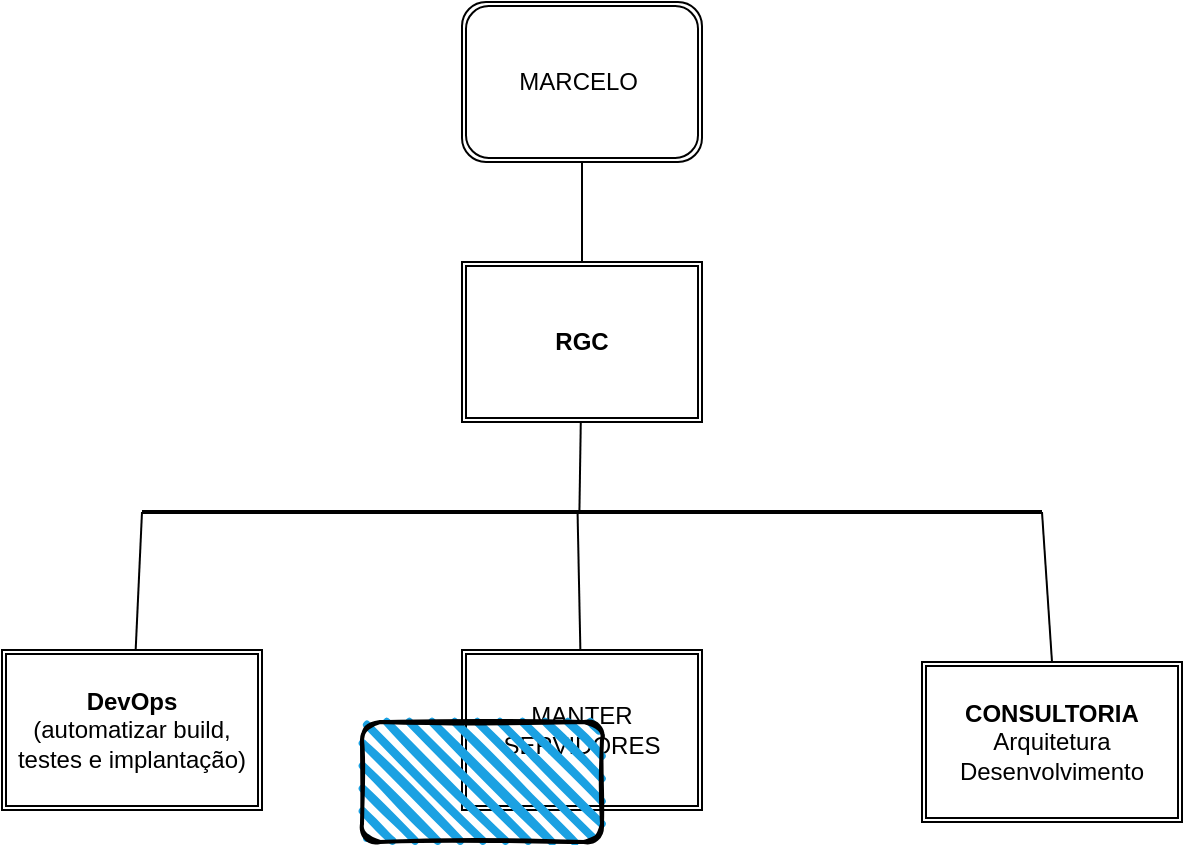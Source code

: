 <mxfile version="26.2.4">
  <diagram id="prtHgNgQTEPvFCAcTncT" name="Page-1">
    <mxGraphModel dx="1103" dy="569" grid="1" gridSize="10" guides="1" tooltips="1" connect="1" arrows="1" fold="1" page="1" pageScale="1" pageWidth="1169" pageHeight="827" math="0" shadow="0">
      <root>
        <mxCell id="0" />
        <mxCell id="1" parent="0" />
        <mxCell id="Dvvf518yZU_GAhTbx-Bf-2" value="&lt;b&gt;RGC&lt;/b&gt;" style="shape=ext;double=1;rounded=0;whiteSpace=wrap;html=1;" vertex="1" parent="1">
          <mxGeometry x="540" y="160" width="120" height="80" as="geometry" />
        </mxCell>
        <mxCell id="Dvvf518yZU_GAhTbx-Bf-7" style="edgeStyle=none;rounded=0;orthogonalLoop=1;jettySize=auto;html=1;exitX=0.5;exitY=1;exitDx=0;exitDy=0;endArrow=none;startFill=0;" edge="1" parent="1" source="Dvvf518yZU_GAhTbx-Bf-3" target="Dvvf518yZU_GAhTbx-Bf-2">
          <mxGeometry relative="1" as="geometry" />
        </mxCell>
        <mxCell id="Dvvf518yZU_GAhTbx-Bf-3" value="MARCELO&amp;nbsp;" style="shape=ext;double=1;rounded=1;whiteSpace=wrap;html=1;" vertex="1" parent="1">
          <mxGeometry x="540" y="30" width="120" height="80" as="geometry" />
        </mxCell>
        <mxCell id="Dvvf518yZU_GAhTbx-Bf-11" style="edgeStyle=none;rounded=0;orthogonalLoop=1;jettySize=auto;html=1;exitX=0.484;exitY=0.6;exitDx=0;exitDy=0;exitPerimeter=0;endArrow=none;startFill=0;" edge="1" parent="1" source="Dvvf518yZU_GAhTbx-Bf-8" target="Dvvf518yZU_GAhTbx-Bf-9">
          <mxGeometry relative="1" as="geometry" />
        </mxCell>
        <mxCell id="Dvvf518yZU_GAhTbx-Bf-13" style="edgeStyle=none;rounded=0;orthogonalLoop=1;jettySize=auto;html=1;entryX=0.5;entryY=0;entryDx=0;entryDy=0;exitX=1;exitY=0.5;exitDx=0;exitDy=0;exitPerimeter=0;endArrow=none;startFill=0;" edge="1" parent="1" source="Dvvf518yZU_GAhTbx-Bf-8" target="Dvvf518yZU_GAhTbx-Bf-12">
          <mxGeometry relative="1" as="geometry" />
        </mxCell>
        <mxCell id="Dvvf518yZU_GAhTbx-Bf-16" style="edgeStyle=none;rounded=0;orthogonalLoop=1;jettySize=auto;html=1;exitX=0;exitY=0.5;exitDx=0;exitDy=0;exitPerimeter=0;endArrow=none;startFill=0;" edge="1" parent="1" source="Dvvf518yZU_GAhTbx-Bf-8" target="Dvvf518yZU_GAhTbx-Bf-14">
          <mxGeometry relative="1" as="geometry" />
        </mxCell>
        <mxCell id="Dvvf518yZU_GAhTbx-Bf-8" value="" style="line;strokeWidth=2;html=1;" vertex="1" parent="1">
          <mxGeometry x="380" y="280" width="450" height="10" as="geometry" />
        </mxCell>
        <mxCell id="Dvvf518yZU_GAhTbx-Bf-9" value="MANTER SERVIDORES" style="shape=ext;double=1;rounded=0;whiteSpace=wrap;html=1;" vertex="1" parent="1">
          <mxGeometry x="540" y="354" width="120" height="80" as="geometry" />
        </mxCell>
        <mxCell id="Dvvf518yZU_GAhTbx-Bf-10" style="edgeStyle=none;rounded=0;orthogonalLoop=1;jettySize=auto;html=1;entryX=0.486;entryY=0.517;entryDx=0;entryDy=0;entryPerimeter=0;endArrow=none;endFill=0;startFill=0;" edge="1" parent="1" source="Dvvf518yZU_GAhTbx-Bf-2" target="Dvvf518yZU_GAhTbx-Bf-8">
          <mxGeometry relative="1" as="geometry" />
        </mxCell>
        <mxCell id="Dvvf518yZU_GAhTbx-Bf-12" value="&lt;b&gt;CONSULTORIA&lt;/b&gt;&lt;br&gt;Arquitetura&lt;div&gt;Desenvolvimento&lt;/div&gt;" style="shape=ext;double=1;rounded=0;whiteSpace=wrap;html=1;" vertex="1" parent="1">
          <mxGeometry x="770" y="360" width="130" height="80" as="geometry" />
        </mxCell>
        <mxCell id="Dvvf518yZU_GAhTbx-Bf-14" value="&lt;b&gt;DevOps&lt;/b&gt;&lt;div&gt;(automatizar build, testes e implantação)&lt;/div&gt;" style="shape=ext;double=1;rounded=0;whiteSpace=wrap;html=1;" vertex="1" parent="1">
          <mxGeometry x="310" y="354" width="130" height="80" as="geometry" />
        </mxCell>
        <mxCell id="Dvvf518yZU_GAhTbx-Bf-18" value="" style="rounded=1;whiteSpace=wrap;html=1;strokeWidth=2;fillWeight=4;hachureGap=8;hachureAngle=45;fillColor=#1ba1e2;sketch=1;" vertex="1" parent="1">
          <mxGeometry x="490" y="390" width="120" height="60" as="geometry" />
        </mxCell>
      </root>
    </mxGraphModel>
  </diagram>
</mxfile>
